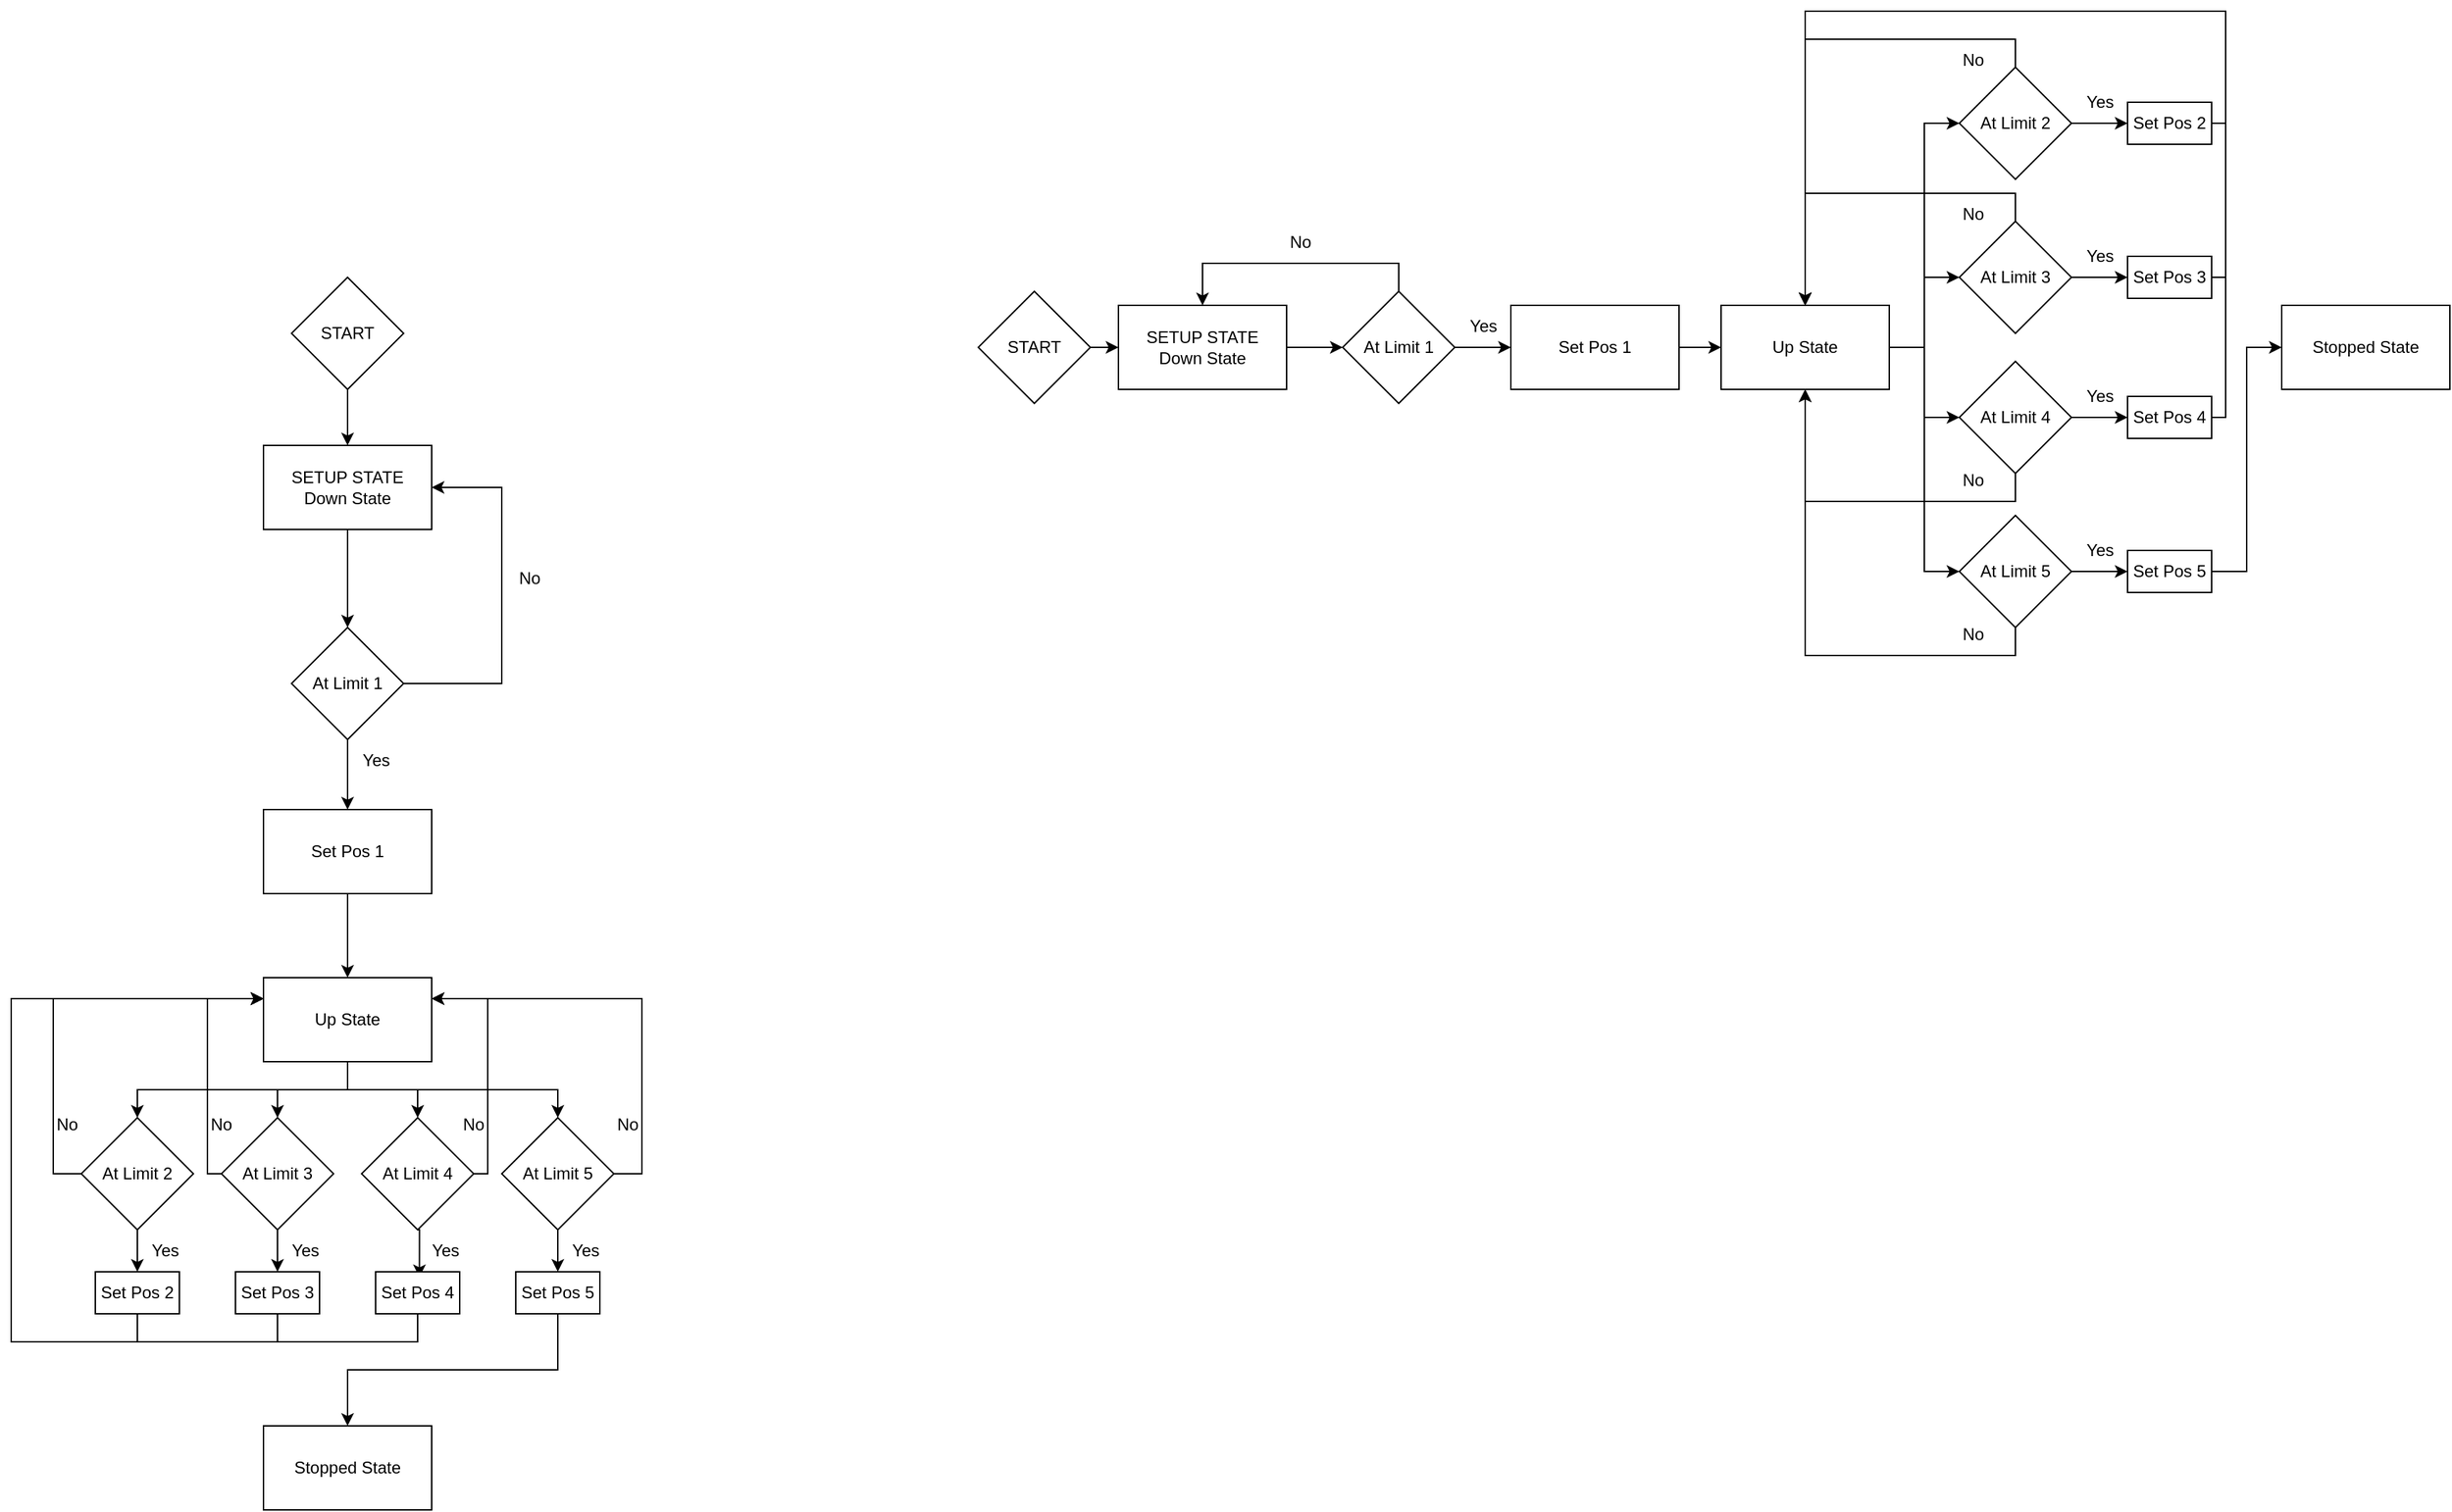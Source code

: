 <mxfile version="21.3.2" type="github">
  <diagram name="Page-1" id="Xva1o-4zghOV-DGJHFFw">
    <mxGraphModel dx="4200" dy="3457" grid="1" gridSize="10" guides="1" tooltips="1" connect="1" arrows="1" fold="1" page="1" pageScale="1" pageWidth="1200" pageHeight="1920" math="0" shadow="0">
      <root>
        <mxCell id="0" />
        <mxCell id="1" parent="0" />
        <mxCell id="d0QQuawvXvkW0HmH2D-u-5" style="edgeStyle=orthogonalEdgeStyle;rounded=0;orthogonalLoop=1;jettySize=auto;html=1;exitX=0.5;exitY=1;exitDx=0;exitDy=0;entryX=0.5;entryY=0;entryDx=0;entryDy=0;" parent="1" source="d0QQuawvXvkW0HmH2D-u-1" target="d0QQuawvXvkW0HmH2D-u-4" edge="1">
          <mxGeometry relative="1" as="geometry" />
        </mxCell>
        <mxCell id="d0QQuawvXvkW0HmH2D-u-1" value="&lt;div&gt;SETUP STATE&lt;/div&gt;Down State" style="rounded=0;whiteSpace=wrap;html=1;" parent="1" vertex="1">
          <mxGeometry x="40" y="190" width="120" height="60" as="geometry" />
        </mxCell>
        <mxCell id="d0QQuawvXvkW0HmH2D-u-3" style="edgeStyle=orthogonalEdgeStyle;rounded=0;orthogonalLoop=1;jettySize=auto;html=1;exitX=0.5;exitY=1;exitDx=0;exitDy=0;entryX=0.5;entryY=0;entryDx=0;entryDy=0;" parent="1" source="d0QQuawvXvkW0HmH2D-u-2" target="d0QQuawvXvkW0HmH2D-u-1" edge="1">
          <mxGeometry relative="1" as="geometry" />
        </mxCell>
        <mxCell id="d0QQuawvXvkW0HmH2D-u-2" value="START" style="rhombus;whiteSpace=wrap;html=1;" parent="1" vertex="1">
          <mxGeometry x="60" y="70" width="80" height="80" as="geometry" />
        </mxCell>
        <mxCell id="d0QQuawvXvkW0HmH2D-u-14" style="edgeStyle=orthogonalEdgeStyle;rounded=0;orthogonalLoop=1;jettySize=auto;html=1;exitX=1;exitY=0.5;exitDx=0;exitDy=0;entryX=1;entryY=0.5;entryDx=0;entryDy=0;" parent="1" source="d0QQuawvXvkW0HmH2D-u-4" target="d0QQuawvXvkW0HmH2D-u-1" edge="1">
          <mxGeometry relative="1" as="geometry">
            <Array as="points">
              <mxPoint x="210.0" y="360" />
              <mxPoint x="210.0" y="220" />
            </Array>
          </mxGeometry>
        </mxCell>
        <mxCell id="dOPrViKeYzE6ZJDev7S3-2" style="edgeStyle=orthogonalEdgeStyle;rounded=0;orthogonalLoop=1;jettySize=auto;html=1;exitX=0.5;exitY=1;exitDx=0;exitDy=0;entryX=0.5;entryY=0;entryDx=0;entryDy=0;" parent="1" source="d0QQuawvXvkW0HmH2D-u-4" target="dOPrViKeYzE6ZJDev7S3-1" edge="1">
          <mxGeometry relative="1" as="geometry" />
        </mxCell>
        <mxCell id="d0QQuawvXvkW0HmH2D-u-4" value="At Limit 1" style="rhombus;whiteSpace=wrap;html=1;" parent="1" vertex="1">
          <mxGeometry x="60" y="320" width="80" height="80" as="geometry" />
        </mxCell>
        <mxCell id="d0QQuawvXvkW0HmH2D-u-15" value="No" style="text;html=1;strokeColor=none;fillColor=none;align=center;verticalAlign=middle;whiteSpace=wrap;rounded=0;" parent="1" vertex="1">
          <mxGeometry x="200.0" y="270" width="60" height="30" as="geometry" />
        </mxCell>
        <mxCell id="d0QQuawvXvkW0HmH2D-u-16" value="Yes" style="text;html=1;align=center;verticalAlign=middle;resizable=0;points=[];autosize=1;strokeColor=none;fillColor=none;" parent="1" vertex="1">
          <mxGeometry x="100" y="400" width="40" height="30" as="geometry" />
        </mxCell>
        <mxCell id="d0QQuawvXvkW0HmH2D-u-22" style="edgeStyle=orthogonalEdgeStyle;rounded=0;orthogonalLoop=1;jettySize=auto;html=1;exitX=0.5;exitY=1;exitDx=0;exitDy=0;" parent="1" source="d0QQuawvXvkW0HmH2D-u-17" target="d0QQuawvXvkW0HmH2D-u-19" edge="1">
          <mxGeometry relative="1" as="geometry" />
        </mxCell>
        <mxCell id="d0QQuawvXvkW0HmH2D-u-23" style="edgeStyle=orthogonalEdgeStyle;rounded=0;orthogonalLoop=1;jettySize=auto;html=1;exitX=0.5;exitY=1;exitDx=0;exitDy=0;entryX=0.5;entryY=0;entryDx=0;entryDy=0;" parent="1" source="d0QQuawvXvkW0HmH2D-u-17" target="d0QQuawvXvkW0HmH2D-u-18" edge="1">
          <mxGeometry relative="1" as="geometry" />
        </mxCell>
        <mxCell id="d0QQuawvXvkW0HmH2D-u-24" style="edgeStyle=orthogonalEdgeStyle;rounded=0;orthogonalLoop=1;jettySize=auto;html=1;exitX=0.5;exitY=1;exitDx=0;exitDy=0;entryX=0.5;entryY=0;entryDx=0;entryDy=0;" parent="1" source="d0QQuawvXvkW0HmH2D-u-17" target="d0QQuawvXvkW0HmH2D-u-20" edge="1">
          <mxGeometry relative="1" as="geometry" />
        </mxCell>
        <mxCell id="d0QQuawvXvkW0HmH2D-u-25" style="edgeStyle=orthogonalEdgeStyle;rounded=0;orthogonalLoop=1;jettySize=auto;html=1;exitX=0.5;exitY=1;exitDx=0;exitDy=0;entryX=0.5;entryY=0;entryDx=0;entryDy=0;" parent="1" source="d0QQuawvXvkW0HmH2D-u-17" target="d0QQuawvXvkW0HmH2D-u-21" edge="1">
          <mxGeometry relative="1" as="geometry" />
        </mxCell>
        <mxCell id="d0QQuawvXvkW0HmH2D-u-17" value="Up State" style="rounded=0;whiteSpace=wrap;html=1;" parent="1" vertex="1">
          <mxGeometry x="40" y="570" width="120" height="60" as="geometry" />
        </mxCell>
        <mxCell id="d0QQuawvXvkW0HmH2D-u-31" style="edgeStyle=orthogonalEdgeStyle;rounded=0;orthogonalLoop=1;jettySize=auto;html=1;exitX=0.5;exitY=1;exitDx=0;exitDy=0;entryX=0.5;entryY=0;entryDx=0;entryDy=0;" parent="1" source="d0QQuawvXvkW0HmH2D-u-18" target="d0QQuawvXvkW0HmH2D-u-27" edge="1">
          <mxGeometry relative="1" as="geometry" />
        </mxCell>
        <mxCell id="d0QQuawvXvkW0HmH2D-u-42" style="edgeStyle=orthogonalEdgeStyle;rounded=0;orthogonalLoop=1;jettySize=auto;html=1;exitX=0;exitY=0.5;exitDx=0;exitDy=0;entryX=0;entryY=0.25;entryDx=0;entryDy=0;" parent="1" source="d0QQuawvXvkW0HmH2D-u-18" target="d0QQuawvXvkW0HmH2D-u-17" edge="1">
          <mxGeometry relative="1" as="geometry">
            <Array as="points">
              <mxPoint y="710" />
              <mxPoint y="585" />
            </Array>
          </mxGeometry>
        </mxCell>
        <mxCell id="d0QQuawvXvkW0HmH2D-u-18" value="At Limit 3" style="rhombus;whiteSpace=wrap;html=1;" parent="1" vertex="1">
          <mxGeometry x="10" y="670" width="80" height="80" as="geometry" />
        </mxCell>
        <mxCell id="d0QQuawvXvkW0HmH2D-u-30" style="edgeStyle=orthogonalEdgeStyle;rounded=0;orthogonalLoop=1;jettySize=auto;html=1;exitX=0.5;exitY=1;exitDx=0;exitDy=0;entryX=0.5;entryY=0;entryDx=0;entryDy=0;" parent="1" source="d0QQuawvXvkW0HmH2D-u-19" target="d0QQuawvXvkW0HmH2D-u-26" edge="1">
          <mxGeometry relative="1" as="geometry" />
        </mxCell>
        <mxCell id="d0QQuawvXvkW0HmH2D-u-34" style="edgeStyle=orthogonalEdgeStyle;rounded=0;orthogonalLoop=1;jettySize=auto;html=1;exitX=0;exitY=0.5;exitDx=0;exitDy=0;entryX=0;entryY=0.25;entryDx=0;entryDy=0;" parent="1" source="d0QQuawvXvkW0HmH2D-u-19" target="d0QQuawvXvkW0HmH2D-u-17" edge="1">
          <mxGeometry relative="1" as="geometry" />
        </mxCell>
        <mxCell id="d0QQuawvXvkW0HmH2D-u-19" value="At Limit 2" style="rhombus;whiteSpace=wrap;html=1;" parent="1" vertex="1">
          <mxGeometry x="-90" y="670" width="80" height="80" as="geometry" />
        </mxCell>
        <mxCell id="d0QQuawvXvkW0HmH2D-u-32" style="edgeStyle=orthogonalEdgeStyle;rounded=0;orthogonalLoop=1;jettySize=auto;html=1;exitX=0.5;exitY=1;exitDx=0;exitDy=0;entryX=0.521;entryY=0.129;entryDx=0;entryDy=0;entryPerimeter=0;" parent="1" source="d0QQuawvXvkW0HmH2D-u-20" target="d0QQuawvXvkW0HmH2D-u-28" edge="1">
          <mxGeometry relative="1" as="geometry" />
        </mxCell>
        <mxCell id="d0QQuawvXvkW0HmH2D-u-44" style="edgeStyle=orthogonalEdgeStyle;rounded=0;orthogonalLoop=1;jettySize=auto;html=1;exitX=1;exitY=0.5;exitDx=0;exitDy=0;entryX=1;entryY=0.25;entryDx=0;entryDy=0;" parent="1" source="d0QQuawvXvkW0HmH2D-u-20" target="d0QQuawvXvkW0HmH2D-u-17" edge="1">
          <mxGeometry relative="1" as="geometry">
            <Array as="points">
              <mxPoint x="200.0" y="710" />
              <mxPoint x="200.0" y="585" />
            </Array>
          </mxGeometry>
        </mxCell>
        <mxCell id="d0QQuawvXvkW0HmH2D-u-20" value="At Limit 4" style="rhombus;whiteSpace=wrap;html=1;" parent="1" vertex="1">
          <mxGeometry x="110" y="670" width="80" height="80" as="geometry" />
        </mxCell>
        <mxCell id="d0QQuawvXvkW0HmH2D-u-33" style="edgeStyle=orthogonalEdgeStyle;rounded=0;orthogonalLoop=1;jettySize=auto;html=1;exitX=0.5;exitY=1;exitDx=0;exitDy=0;entryX=0.5;entryY=0;entryDx=0;entryDy=0;" parent="1" source="d0QQuawvXvkW0HmH2D-u-21" target="d0QQuawvXvkW0HmH2D-u-29" edge="1">
          <mxGeometry relative="1" as="geometry" />
        </mxCell>
        <mxCell id="d0QQuawvXvkW0HmH2D-u-47" style="edgeStyle=orthogonalEdgeStyle;rounded=0;orthogonalLoop=1;jettySize=auto;html=1;exitX=1;exitY=0.5;exitDx=0;exitDy=0;entryX=1;entryY=0.25;entryDx=0;entryDy=0;" parent="1" source="d0QQuawvXvkW0HmH2D-u-21" target="d0QQuawvXvkW0HmH2D-u-17" edge="1">
          <mxGeometry relative="1" as="geometry" />
        </mxCell>
        <mxCell id="d0QQuawvXvkW0HmH2D-u-21" value="At Limit 5" style="rhombus;whiteSpace=wrap;html=1;" parent="1" vertex="1">
          <mxGeometry x="210.0" y="670" width="80" height="80" as="geometry" />
        </mxCell>
        <mxCell id="d0QQuawvXvkW0HmH2D-u-38" style="edgeStyle=orthogonalEdgeStyle;rounded=0;orthogonalLoop=1;jettySize=auto;html=1;exitX=0.5;exitY=1;exitDx=0;exitDy=0;entryX=0;entryY=0.25;entryDx=0;entryDy=0;" parent="1" source="d0QQuawvXvkW0HmH2D-u-26" target="d0QQuawvXvkW0HmH2D-u-17" edge="1">
          <mxGeometry relative="1" as="geometry">
            <Array as="points">
              <mxPoint x="-50" y="830" />
              <mxPoint x="-140" y="830" />
              <mxPoint x="-140" y="585" />
            </Array>
          </mxGeometry>
        </mxCell>
        <mxCell id="d0QQuawvXvkW0HmH2D-u-26" value="Set Pos 2" style="rounded=0;whiteSpace=wrap;html=1;" parent="1" vertex="1">
          <mxGeometry x="-80" y="780" width="60" height="30" as="geometry" />
        </mxCell>
        <mxCell id="d0QQuawvXvkW0HmH2D-u-39" style="edgeStyle=orthogonalEdgeStyle;rounded=0;orthogonalLoop=1;jettySize=auto;html=1;exitX=0.5;exitY=1;exitDx=0;exitDy=0;entryX=0;entryY=0.25;entryDx=0;entryDy=0;" parent="1" source="d0QQuawvXvkW0HmH2D-u-27" target="d0QQuawvXvkW0HmH2D-u-17" edge="1">
          <mxGeometry relative="1" as="geometry">
            <Array as="points">
              <mxPoint x="50" y="830" />
              <mxPoint x="-140" y="830" />
              <mxPoint x="-140" y="585" />
            </Array>
          </mxGeometry>
        </mxCell>
        <mxCell id="d0QQuawvXvkW0HmH2D-u-27" value="&lt;div&gt;Set Pos 3&lt;/div&gt;" style="rounded=0;whiteSpace=wrap;html=1;" parent="1" vertex="1">
          <mxGeometry x="20" y="780" width="60" height="30" as="geometry" />
        </mxCell>
        <mxCell id="d0QQuawvXvkW0HmH2D-u-40" style="edgeStyle=orthogonalEdgeStyle;rounded=0;orthogonalLoop=1;jettySize=auto;html=1;exitX=0.5;exitY=1;exitDx=0;exitDy=0;entryX=0;entryY=0.25;entryDx=0;entryDy=0;" parent="1" source="d0QQuawvXvkW0HmH2D-u-28" target="d0QQuawvXvkW0HmH2D-u-17" edge="1">
          <mxGeometry relative="1" as="geometry">
            <Array as="points">
              <mxPoint x="150.0" y="830" />
              <mxPoint x="-140" y="830" />
              <mxPoint x="-140" y="585" />
            </Array>
          </mxGeometry>
        </mxCell>
        <mxCell id="d0QQuawvXvkW0HmH2D-u-28" value="&lt;div&gt;Set Pos 4&lt;/div&gt;" style="rounded=0;whiteSpace=wrap;html=1;" parent="1" vertex="1">
          <mxGeometry x="120.0" y="780" width="60" height="30" as="geometry" />
        </mxCell>
        <mxCell id="d0QQuawvXvkW0HmH2D-u-58" style="edgeStyle=orthogonalEdgeStyle;rounded=0;orthogonalLoop=1;jettySize=auto;html=1;exitX=0.5;exitY=1;exitDx=0;exitDy=0;entryX=0.5;entryY=0;entryDx=0;entryDy=0;" parent="1" source="d0QQuawvXvkW0HmH2D-u-29" target="d0QQuawvXvkW0HmH2D-u-57" edge="1">
          <mxGeometry relative="1" as="geometry" />
        </mxCell>
        <mxCell id="d0QQuawvXvkW0HmH2D-u-29" value="Set Pos 5" style="rounded=0;whiteSpace=wrap;html=1;" parent="1" vertex="1">
          <mxGeometry x="220.0" y="780" width="60" height="30" as="geometry" />
        </mxCell>
        <mxCell id="d0QQuawvXvkW0HmH2D-u-48" value="No" style="text;html=1;strokeColor=none;fillColor=none;align=center;verticalAlign=middle;whiteSpace=wrap;rounded=0;" parent="1" vertex="1">
          <mxGeometry x="-130" y="660" width="60" height="30" as="geometry" />
        </mxCell>
        <mxCell id="d0QQuawvXvkW0HmH2D-u-49" value="No" style="text;html=1;strokeColor=none;fillColor=none;align=center;verticalAlign=middle;whiteSpace=wrap;rounded=0;" parent="1" vertex="1">
          <mxGeometry x="-20" y="660" width="60" height="30" as="geometry" />
        </mxCell>
        <mxCell id="d0QQuawvXvkW0HmH2D-u-50" value="No" style="text;html=1;strokeColor=none;fillColor=none;align=center;verticalAlign=middle;whiteSpace=wrap;rounded=0;" parent="1" vertex="1">
          <mxGeometry x="160.0" y="660" width="60" height="30" as="geometry" />
        </mxCell>
        <mxCell id="d0QQuawvXvkW0HmH2D-u-51" value="No" style="text;html=1;strokeColor=none;fillColor=none;align=center;verticalAlign=middle;whiteSpace=wrap;rounded=0;" parent="1" vertex="1">
          <mxGeometry x="270" y="660" width="60" height="30" as="geometry" />
        </mxCell>
        <mxCell id="d0QQuawvXvkW0HmH2D-u-52" value="Yes" style="text;html=1;strokeColor=none;fillColor=none;align=center;verticalAlign=middle;whiteSpace=wrap;rounded=0;" parent="1" vertex="1">
          <mxGeometry x="-60" y="750" width="60" height="30" as="geometry" />
        </mxCell>
        <mxCell id="d0QQuawvXvkW0HmH2D-u-53" value="Yes" style="text;html=1;strokeColor=none;fillColor=none;align=center;verticalAlign=middle;whiteSpace=wrap;rounded=0;" parent="1" vertex="1">
          <mxGeometry x="40" y="750" width="60" height="30" as="geometry" />
        </mxCell>
        <mxCell id="d0QQuawvXvkW0HmH2D-u-54" value="Yes" style="text;html=1;strokeColor=none;fillColor=none;align=center;verticalAlign=middle;whiteSpace=wrap;rounded=0;" parent="1" vertex="1">
          <mxGeometry x="140.0" y="750" width="60" height="30" as="geometry" />
        </mxCell>
        <mxCell id="d0QQuawvXvkW0HmH2D-u-55" value="Yes" style="text;html=1;strokeColor=none;fillColor=none;align=center;verticalAlign=middle;whiteSpace=wrap;rounded=0;" parent="1" vertex="1">
          <mxGeometry x="240.0" y="750" width="60" height="30" as="geometry" />
        </mxCell>
        <mxCell id="d0QQuawvXvkW0HmH2D-u-56" style="edgeStyle=orthogonalEdgeStyle;rounded=0;orthogonalLoop=1;jettySize=auto;html=1;exitX=0.5;exitY=1;exitDx=0;exitDy=0;" parent="1" source="d0QQuawvXvkW0HmH2D-u-26" target="d0QQuawvXvkW0HmH2D-u-26" edge="1">
          <mxGeometry relative="1" as="geometry" />
        </mxCell>
        <mxCell id="d0QQuawvXvkW0HmH2D-u-57" value="Stopped State" style="rounded=0;whiteSpace=wrap;html=1;" parent="1" vertex="1">
          <mxGeometry x="40" y="890" width="120" height="60" as="geometry" />
        </mxCell>
        <mxCell id="dOPrViKeYzE6ZJDev7S3-3" style="edgeStyle=orthogonalEdgeStyle;rounded=0;orthogonalLoop=1;jettySize=auto;html=1;exitX=0.5;exitY=1;exitDx=0;exitDy=0;entryX=0.5;entryY=0;entryDx=0;entryDy=0;" parent="1" source="dOPrViKeYzE6ZJDev7S3-1" target="d0QQuawvXvkW0HmH2D-u-17" edge="1">
          <mxGeometry relative="1" as="geometry" />
        </mxCell>
        <mxCell id="dOPrViKeYzE6ZJDev7S3-1" value="&lt;div&gt;Set Pos 1&lt;br&gt;&lt;/div&gt;" style="rounded=0;whiteSpace=wrap;html=1;" parent="1" vertex="1">
          <mxGeometry x="40" y="450" width="120" height="60" as="geometry" />
        </mxCell>
        <mxCell id="p89jSJXpPLEy2Hz9mxID-3" style="edgeStyle=orthogonalEdgeStyle;rounded=0;orthogonalLoop=1;jettySize=auto;html=1;exitX=1;exitY=0.5;exitDx=0;exitDy=0;entryX=0;entryY=0.5;entryDx=0;entryDy=0;" edge="1" parent="1" target="p89jSJXpPLEy2Hz9mxID-2">
          <mxGeometry relative="1" as="geometry">
            <mxPoint x="630" y="120" as="sourcePoint" />
          </mxGeometry>
        </mxCell>
        <mxCell id="p89jSJXpPLEy2Hz9mxID-1" value="START" style="rhombus;whiteSpace=wrap;html=1;" vertex="1" parent="1">
          <mxGeometry x="550" y="80" width="80" height="80" as="geometry" />
        </mxCell>
        <mxCell id="p89jSJXpPLEy2Hz9mxID-5" style="edgeStyle=orthogonalEdgeStyle;rounded=0;orthogonalLoop=1;jettySize=auto;html=1;exitX=1;exitY=0.5;exitDx=0;exitDy=0;entryX=0;entryY=0.5;entryDx=0;entryDy=0;" edge="1" parent="1" source="p89jSJXpPLEy2Hz9mxID-2" target="p89jSJXpPLEy2Hz9mxID-4">
          <mxGeometry relative="1" as="geometry" />
        </mxCell>
        <mxCell id="p89jSJXpPLEy2Hz9mxID-2" value="&lt;div&gt;SETUP STATE&lt;/div&gt;&lt;div&gt;Down State&lt;br&gt;&lt;/div&gt;" style="rounded=0;whiteSpace=wrap;html=1;" vertex="1" parent="1">
          <mxGeometry x="650" y="90" width="120" height="60" as="geometry" />
        </mxCell>
        <mxCell id="p89jSJXpPLEy2Hz9mxID-6" style="edgeStyle=orthogonalEdgeStyle;rounded=0;orthogonalLoop=1;jettySize=auto;html=1;exitX=0.5;exitY=0;exitDx=0;exitDy=0;entryX=0.5;entryY=0;entryDx=0;entryDy=0;" edge="1" parent="1" source="p89jSJXpPLEy2Hz9mxID-4" target="p89jSJXpPLEy2Hz9mxID-2">
          <mxGeometry relative="1" as="geometry" />
        </mxCell>
        <mxCell id="p89jSJXpPLEy2Hz9mxID-8" style="edgeStyle=orthogonalEdgeStyle;rounded=0;orthogonalLoop=1;jettySize=auto;html=1;exitX=1;exitY=0.5;exitDx=0;exitDy=0;entryX=0;entryY=0.5;entryDx=0;entryDy=0;" edge="1" parent="1" source="p89jSJXpPLEy2Hz9mxID-4" target="p89jSJXpPLEy2Hz9mxID-7">
          <mxGeometry relative="1" as="geometry" />
        </mxCell>
        <mxCell id="p89jSJXpPLEy2Hz9mxID-4" value="At Limit 1" style="rhombus;whiteSpace=wrap;html=1;" vertex="1" parent="1">
          <mxGeometry x="810" y="80" width="80" height="80" as="geometry" />
        </mxCell>
        <mxCell id="p89jSJXpPLEy2Hz9mxID-10" style="edgeStyle=orthogonalEdgeStyle;rounded=0;orthogonalLoop=1;jettySize=auto;html=1;exitX=1;exitY=0.5;exitDx=0;exitDy=0;entryX=0;entryY=0.5;entryDx=0;entryDy=0;" edge="1" parent="1" source="p89jSJXpPLEy2Hz9mxID-7" target="p89jSJXpPLEy2Hz9mxID-9">
          <mxGeometry relative="1" as="geometry" />
        </mxCell>
        <mxCell id="p89jSJXpPLEy2Hz9mxID-7" value="&lt;div&gt;Set Pos 1&lt;br&gt;&lt;/div&gt;" style="rounded=0;whiteSpace=wrap;html=1;" vertex="1" parent="1">
          <mxGeometry x="930" y="90" width="120" height="60" as="geometry" />
        </mxCell>
        <mxCell id="p89jSJXpPLEy2Hz9mxID-15" style="edgeStyle=orthogonalEdgeStyle;rounded=0;orthogonalLoop=1;jettySize=auto;html=1;exitX=1;exitY=0.5;exitDx=0;exitDy=0;entryX=0;entryY=0.5;entryDx=0;entryDy=0;" edge="1" parent="1" source="p89jSJXpPLEy2Hz9mxID-9" target="p89jSJXpPLEy2Hz9mxID-11">
          <mxGeometry relative="1" as="geometry" />
        </mxCell>
        <mxCell id="p89jSJXpPLEy2Hz9mxID-16" style="edgeStyle=orthogonalEdgeStyle;rounded=0;orthogonalLoop=1;jettySize=auto;html=1;exitX=1;exitY=0.5;exitDx=0;exitDy=0;entryX=0;entryY=0.5;entryDx=0;entryDy=0;" edge="1" parent="1" source="p89jSJXpPLEy2Hz9mxID-9" target="p89jSJXpPLEy2Hz9mxID-12">
          <mxGeometry relative="1" as="geometry" />
        </mxCell>
        <mxCell id="p89jSJXpPLEy2Hz9mxID-17" style="edgeStyle=orthogonalEdgeStyle;rounded=0;orthogonalLoop=1;jettySize=auto;html=1;exitX=1;exitY=0.5;exitDx=0;exitDy=0;entryX=0;entryY=0.5;entryDx=0;entryDy=0;" edge="1" parent="1" source="p89jSJXpPLEy2Hz9mxID-9" target="p89jSJXpPLEy2Hz9mxID-13">
          <mxGeometry relative="1" as="geometry" />
        </mxCell>
        <mxCell id="p89jSJXpPLEy2Hz9mxID-18" style="edgeStyle=orthogonalEdgeStyle;rounded=0;orthogonalLoop=1;jettySize=auto;html=1;exitX=1;exitY=0.5;exitDx=0;exitDy=0;entryX=0;entryY=0.5;entryDx=0;entryDy=0;" edge="1" parent="1" source="p89jSJXpPLEy2Hz9mxID-9" target="p89jSJXpPLEy2Hz9mxID-14">
          <mxGeometry relative="1" as="geometry" />
        </mxCell>
        <mxCell id="p89jSJXpPLEy2Hz9mxID-9" value="Up State" style="rounded=0;whiteSpace=wrap;html=1;" vertex="1" parent="1">
          <mxGeometry x="1080" y="90" width="120" height="60" as="geometry" />
        </mxCell>
        <mxCell id="p89jSJXpPLEy2Hz9mxID-19" style="edgeStyle=orthogonalEdgeStyle;rounded=0;orthogonalLoop=1;jettySize=auto;html=1;exitX=0.5;exitY=0;exitDx=0;exitDy=0;entryX=0.5;entryY=0;entryDx=0;entryDy=0;" edge="1" parent="1" source="p89jSJXpPLEy2Hz9mxID-11" target="p89jSJXpPLEy2Hz9mxID-9">
          <mxGeometry relative="1" as="geometry" />
        </mxCell>
        <mxCell id="p89jSJXpPLEy2Hz9mxID-29" style="edgeStyle=orthogonalEdgeStyle;rounded=0;orthogonalLoop=1;jettySize=auto;html=1;exitX=1;exitY=0.5;exitDx=0;exitDy=0;entryX=0;entryY=0.5;entryDx=0;entryDy=0;" edge="1" parent="1" source="p89jSJXpPLEy2Hz9mxID-11" target="p89jSJXpPLEy2Hz9mxID-25">
          <mxGeometry relative="1" as="geometry" />
        </mxCell>
        <mxCell id="p89jSJXpPLEy2Hz9mxID-11" value="At Limit 2" style="rhombus;whiteSpace=wrap;html=1;" vertex="1" parent="1">
          <mxGeometry x="1250" y="-80" width="80" height="80" as="geometry" />
        </mxCell>
        <mxCell id="p89jSJXpPLEy2Hz9mxID-24" style="edgeStyle=orthogonalEdgeStyle;rounded=0;orthogonalLoop=1;jettySize=auto;html=1;exitX=0.5;exitY=0;exitDx=0;exitDy=0;entryX=0.5;entryY=0;entryDx=0;entryDy=0;" edge="1" parent="1" source="p89jSJXpPLEy2Hz9mxID-12" target="p89jSJXpPLEy2Hz9mxID-9">
          <mxGeometry relative="1" as="geometry" />
        </mxCell>
        <mxCell id="p89jSJXpPLEy2Hz9mxID-30" style="edgeStyle=orthogonalEdgeStyle;rounded=0;orthogonalLoop=1;jettySize=auto;html=1;exitX=1;exitY=0.5;exitDx=0;exitDy=0;entryX=0;entryY=0.5;entryDx=0;entryDy=0;" edge="1" parent="1" source="p89jSJXpPLEy2Hz9mxID-12" target="p89jSJXpPLEy2Hz9mxID-26">
          <mxGeometry relative="1" as="geometry" />
        </mxCell>
        <mxCell id="p89jSJXpPLEy2Hz9mxID-12" value="At Limit 3" style="rhombus;whiteSpace=wrap;html=1;" vertex="1" parent="1">
          <mxGeometry x="1250" y="30" width="80" height="80" as="geometry" />
        </mxCell>
        <mxCell id="p89jSJXpPLEy2Hz9mxID-22" style="edgeStyle=orthogonalEdgeStyle;rounded=0;orthogonalLoop=1;jettySize=auto;html=1;exitX=0.5;exitY=1;exitDx=0;exitDy=0;" edge="1" parent="1" source="p89jSJXpPLEy2Hz9mxID-13">
          <mxGeometry relative="1" as="geometry">
            <mxPoint x="1140" y="150" as="targetPoint" />
            <Array as="points">
              <mxPoint x="1290" y="230" />
              <mxPoint x="1140" y="230" />
            </Array>
          </mxGeometry>
        </mxCell>
        <mxCell id="p89jSJXpPLEy2Hz9mxID-31" style="edgeStyle=orthogonalEdgeStyle;rounded=0;orthogonalLoop=1;jettySize=auto;html=1;exitX=1;exitY=0.5;exitDx=0;exitDy=0;entryX=0;entryY=0.5;entryDx=0;entryDy=0;" edge="1" parent="1" source="p89jSJXpPLEy2Hz9mxID-13" target="p89jSJXpPLEy2Hz9mxID-27">
          <mxGeometry relative="1" as="geometry" />
        </mxCell>
        <mxCell id="p89jSJXpPLEy2Hz9mxID-13" value="At Limit 4" style="rhombus;whiteSpace=wrap;html=1;" vertex="1" parent="1">
          <mxGeometry x="1250" y="130" width="80" height="80" as="geometry" />
        </mxCell>
        <mxCell id="p89jSJXpPLEy2Hz9mxID-20" style="edgeStyle=orthogonalEdgeStyle;rounded=0;orthogonalLoop=1;jettySize=auto;html=1;exitX=0.5;exitY=1;exitDx=0;exitDy=0;entryX=0.5;entryY=1;entryDx=0;entryDy=0;" edge="1" parent="1" source="p89jSJXpPLEy2Hz9mxID-14" target="p89jSJXpPLEy2Hz9mxID-9">
          <mxGeometry relative="1" as="geometry" />
        </mxCell>
        <mxCell id="p89jSJXpPLEy2Hz9mxID-32" style="edgeStyle=orthogonalEdgeStyle;rounded=0;orthogonalLoop=1;jettySize=auto;html=1;exitX=1;exitY=0.5;exitDx=0;exitDy=0;entryX=0;entryY=0.5;entryDx=0;entryDy=0;" edge="1" parent="1" source="p89jSJXpPLEy2Hz9mxID-14" target="p89jSJXpPLEy2Hz9mxID-28">
          <mxGeometry relative="1" as="geometry" />
        </mxCell>
        <mxCell id="p89jSJXpPLEy2Hz9mxID-14" value="At Limit 5" style="rhombus;whiteSpace=wrap;html=1;" vertex="1" parent="1">
          <mxGeometry x="1250" y="240" width="80" height="80" as="geometry" />
        </mxCell>
        <mxCell id="p89jSJXpPLEy2Hz9mxID-34" style="edgeStyle=orthogonalEdgeStyle;rounded=0;orthogonalLoop=1;jettySize=auto;html=1;exitX=1;exitY=0.5;exitDx=0;exitDy=0;entryX=0.5;entryY=0;entryDx=0;entryDy=0;" edge="1" parent="1" source="p89jSJXpPLEy2Hz9mxID-25" target="p89jSJXpPLEy2Hz9mxID-9">
          <mxGeometry relative="1" as="geometry">
            <Array as="points">
              <mxPoint x="1440" y="-40" />
              <mxPoint x="1440" y="-120" />
              <mxPoint x="1140" y="-120" />
            </Array>
          </mxGeometry>
        </mxCell>
        <mxCell id="p89jSJXpPLEy2Hz9mxID-25" value="Set Pos 2" style="rounded=0;whiteSpace=wrap;html=1;" vertex="1" parent="1">
          <mxGeometry x="1370" y="-55" width="60" height="30" as="geometry" />
        </mxCell>
        <mxCell id="p89jSJXpPLEy2Hz9mxID-35" style="edgeStyle=orthogonalEdgeStyle;rounded=0;orthogonalLoop=1;jettySize=auto;html=1;exitX=1;exitY=0.5;exitDx=0;exitDy=0;entryX=0.5;entryY=0;entryDx=0;entryDy=0;" edge="1" parent="1" source="p89jSJXpPLEy2Hz9mxID-26" target="p89jSJXpPLEy2Hz9mxID-9">
          <mxGeometry relative="1" as="geometry">
            <Array as="points">
              <mxPoint x="1440" y="70" />
              <mxPoint x="1440" y="-120" />
              <mxPoint x="1140" y="-120" />
            </Array>
          </mxGeometry>
        </mxCell>
        <mxCell id="p89jSJXpPLEy2Hz9mxID-26" value="&lt;div&gt;Set Pos 3&lt;/div&gt;" style="rounded=0;whiteSpace=wrap;html=1;" vertex="1" parent="1">
          <mxGeometry x="1370" y="55" width="60" height="30" as="geometry" />
        </mxCell>
        <mxCell id="p89jSJXpPLEy2Hz9mxID-36" style="edgeStyle=orthogonalEdgeStyle;rounded=0;orthogonalLoop=1;jettySize=auto;html=1;exitX=1;exitY=0.5;exitDx=0;exitDy=0;entryX=0.5;entryY=0;entryDx=0;entryDy=0;" edge="1" parent="1" source="p89jSJXpPLEy2Hz9mxID-27" target="p89jSJXpPLEy2Hz9mxID-9">
          <mxGeometry relative="1" as="geometry">
            <Array as="points">
              <mxPoint x="1440" y="170" />
              <mxPoint x="1440" y="-120" />
              <mxPoint x="1140" y="-120" />
            </Array>
          </mxGeometry>
        </mxCell>
        <mxCell id="p89jSJXpPLEy2Hz9mxID-27" value="&lt;div&gt;Set Pos 4&lt;/div&gt;" style="rounded=0;whiteSpace=wrap;html=1;" vertex="1" parent="1">
          <mxGeometry x="1370" y="155" width="60" height="30" as="geometry" />
        </mxCell>
        <mxCell id="p89jSJXpPLEy2Hz9mxID-39" style="edgeStyle=orthogonalEdgeStyle;rounded=0;orthogonalLoop=1;jettySize=auto;html=1;exitX=1;exitY=0.5;exitDx=0;exitDy=0;entryX=0;entryY=0.5;entryDx=0;entryDy=0;" edge="1" parent="1" source="p89jSJXpPLEy2Hz9mxID-28" target="p89jSJXpPLEy2Hz9mxID-38">
          <mxGeometry relative="1" as="geometry" />
        </mxCell>
        <mxCell id="p89jSJXpPLEy2Hz9mxID-28" value="Set Pos 5" style="rounded=0;whiteSpace=wrap;html=1;" vertex="1" parent="1">
          <mxGeometry x="1370" y="265" width="60" height="30" as="geometry" />
        </mxCell>
        <mxCell id="p89jSJXpPLEy2Hz9mxID-38" value="Stopped State" style="rounded=0;whiteSpace=wrap;html=1;" vertex="1" parent="1">
          <mxGeometry x="1480" y="90" width="120" height="60" as="geometry" />
        </mxCell>
        <mxCell id="p89jSJXpPLEy2Hz9mxID-43" value="No" style="text;html=1;strokeColor=none;fillColor=none;align=center;verticalAlign=middle;whiteSpace=wrap;rounded=0;" vertex="1" parent="1">
          <mxGeometry x="750" y="30" width="60" height="30" as="geometry" />
        </mxCell>
        <mxCell id="p89jSJXpPLEy2Hz9mxID-44" value="No" style="text;html=1;strokeColor=none;fillColor=none;align=center;verticalAlign=middle;whiteSpace=wrap;rounded=0;" vertex="1" parent="1">
          <mxGeometry x="1230" y="310" width="60" height="30" as="geometry" />
        </mxCell>
        <mxCell id="p89jSJXpPLEy2Hz9mxID-45" value="No" style="text;html=1;strokeColor=none;fillColor=none;align=center;verticalAlign=middle;whiteSpace=wrap;rounded=0;" vertex="1" parent="1">
          <mxGeometry x="1230" y="200" width="60" height="30" as="geometry" />
        </mxCell>
        <mxCell id="p89jSJXpPLEy2Hz9mxID-46" value="No" style="text;html=1;strokeColor=none;fillColor=none;align=center;verticalAlign=middle;whiteSpace=wrap;rounded=0;" vertex="1" parent="1">
          <mxGeometry x="1230" y="10" width="60" height="30" as="geometry" />
        </mxCell>
        <mxCell id="p89jSJXpPLEy2Hz9mxID-47" value="No" style="text;html=1;strokeColor=none;fillColor=none;align=center;verticalAlign=middle;whiteSpace=wrap;rounded=0;" vertex="1" parent="1">
          <mxGeometry x="1230" y="-100" width="60" height="30" as="geometry" />
        </mxCell>
        <mxCell id="p89jSJXpPLEy2Hz9mxID-50" value="Yes" style="text;html=1;align=center;verticalAlign=middle;resizable=0;points=[];autosize=1;strokeColor=none;fillColor=none;" vertex="1" parent="1">
          <mxGeometry x="890" y="90" width="40" height="30" as="geometry" />
        </mxCell>
        <mxCell id="p89jSJXpPLEy2Hz9mxID-51" value="Yes" style="text;html=1;align=center;verticalAlign=middle;resizable=0;points=[];autosize=1;strokeColor=none;fillColor=none;" vertex="1" parent="1">
          <mxGeometry x="1330" y="-70" width="40" height="30" as="geometry" />
        </mxCell>
        <mxCell id="p89jSJXpPLEy2Hz9mxID-52" value="Yes" style="text;html=1;align=center;verticalAlign=middle;resizable=0;points=[];autosize=1;strokeColor=none;fillColor=none;" vertex="1" parent="1">
          <mxGeometry x="1330" y="40" width="40" height="30" as="geometry" />
        </mxCell>
        <mxCell id="p89jSJXpPLEy2Hz9mxID-53" value="Yes" style="text;html=1;align=center;verticalAlign=middle;resizable=0;points=[];autosize=1;strokeColor=none;fillColor=none;" vertex="1" parent="1">
          <mxGeometry x="1330" y="140" width="40" height="30" as="geometry" />
        </mxCell>
        <mxCell id="p89jSJXpPLEy2Hz9mxID-54" value="Yes" style="text;html=1;align=center;verticalAlign=middle;resizable=0;points=[];autosize=1;strokeColor=none;fillColor=none;" vertex="1" parent="1">
          <mxGeometry x="1330" y="250" width="40" height="30" as="geometry" />
        </mxCell>
      </root>
    </mxGraphModel>
  </diagram>
</mxfile>
